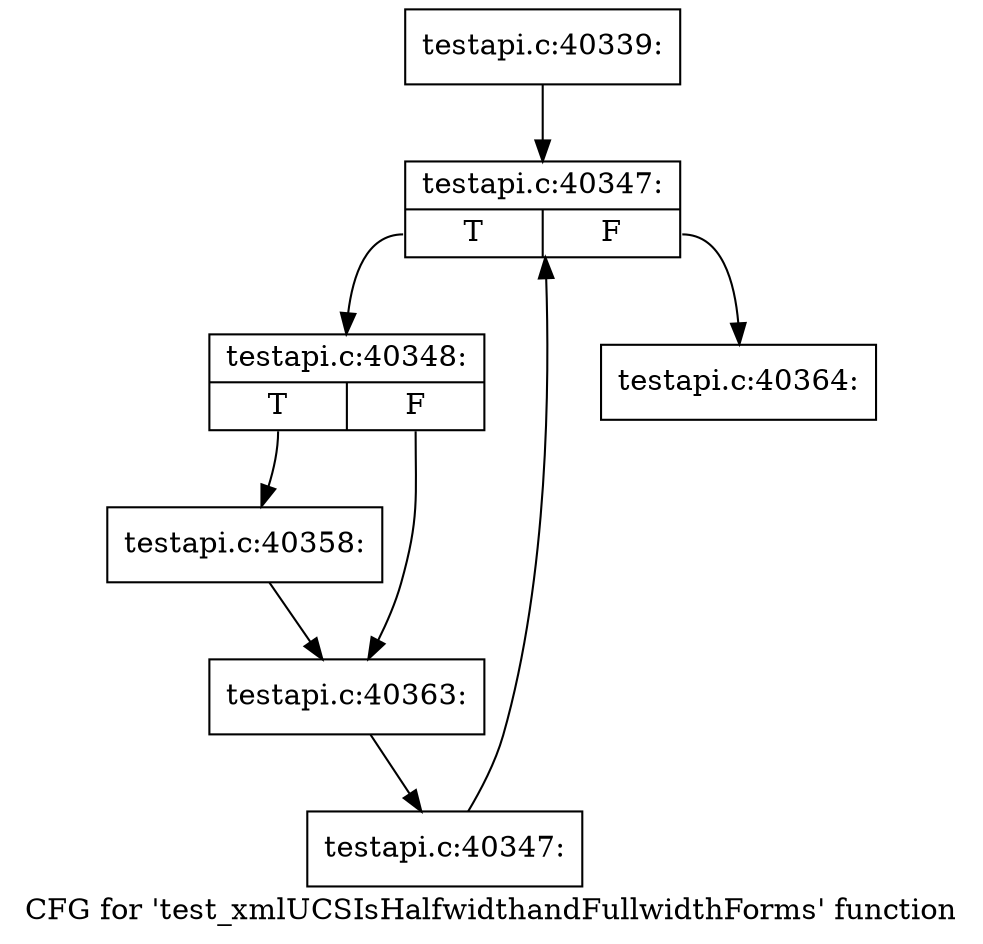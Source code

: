 digraph "CFG for 'test_xmlUCSIsHalfwidthandFullwidthForms' function" {
	label="CFG for 'test_xmlUCSIsHalfwidthandFullwidthForms' function";

	Node0x56c2330 [shape=record,label="{testapi.c:40339:}"];
	Node0x56c2330 -> Node0x56cd590;
	Node0x56cd590 [shape=record,label="{testapi.c:40347:|{<s0>T|<s1>F}}"];
	Node0x56cd590:s0 -> Node0x56cd870;
	Node0x56cd590:s1 -> Node0x56cd3f0;
	Node0x56cd870 [shape=record,label="{testapi.c:40348:|{<s0>T|<s1>F}}"];
	Node0x56cd870:s0 -> Node0x56ce6d0;
	Node0x56cd870:s1 -> Node0x56ceea0;
	Node0x56ce6d0 [shape=record,label="{testapi.c:40358:}"];
	Node0x56ce6d0 -> Node0x56ceea0;
	Node0x56ceea0 [shape=record,label="{testapi.c:40363:}"];
	Node0x56ceea0 -> Node0x56cd7e0;
	Node0x56cd7e0 [shape=record,label="{testapi.c:40347:}"];
	Node0x56cd7e0 -> Node0x56cd590;
	Node0x56cd3f0 [shape=record,label="{testapi.c:40364:}"];
}
